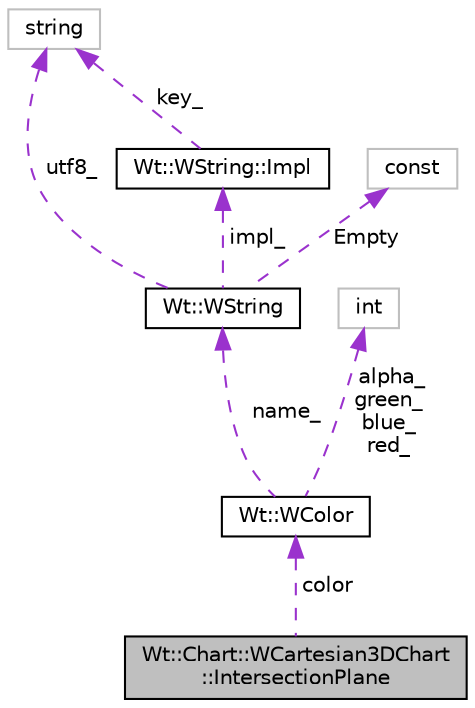 digraph "Wt::Chart::WCartesian3DChart::IntersectionPlane"
{
 // LATEX_PDF_SIZE
  edge [fontname="Helvetica",fontsize="10",labelfontname="Helvetica",labelfontsize="10"];
  node [fontname="Helvetica",fontsize="10",shape=record];
  Node1 [label="Wt::Chart::WCartesian3DChart\l::IntersectionPlane",height=0.2,width=0.4,color="black", fillcolor="grey75", style="filled", fontcolor="black",tooltip="An invisible intersection plane."];
  Node2 -> Node1 [dir="back",color="darkorchid3",fontsize="10",style="dashed",label=" color" ];
  Node2 [label="Wt::WColor",height=0.2,width=0.4,color="black", fillcolor="white", style="filled",URL="$classWt_1_1WColor.html",tooltip="A value class that defines a color."];
  Node3 -> Node2 [dir="back",color="darkorchid3",fontsize="10",style="dashed",label=" name_" ];
  Node3 [label="Wt::WString",height=0.2,width=0.4,color="black", fillcolor="white", style="filled",URL="$classWt_1_1WString.html",tooltip="A value class which describes a locale-aware unicode string."];
  Node4 -> Node3 [dir="back",color="darkorchid3",fontsize="10",style="dashed",label=" impl_" ];
  Node4 [label="Wt::WString::Impl",height=0.2,width=0.4,color="black", fillcolor="white", style="filled",URL="$structWt_1_1WString_1_1Impl.html",tooltip=" "];
  Node5 -> Node4 [dir="back",color="darkorchid3",fontsize="10",style="dashed",label=" key_" ];
  Node5 [label="string",height=0.2,width=0.4,color="grey75", fillcolor="white", style="filled",tooltip=" "];
  Node5 -> Node3 [dir="back",color="darkorchid3",fontsize="10",style="dashed",label=" utf8_" ];
  Node6 -> Node3 [dir="back",color="darkorchid3",fontsize="10",style="dashed",label=" Empty" ];
  Node6 [label="const",height=0.2,width=0.4,color="grey75", fillcolor="white", style="filled",tooltip=" "];
  Node7 -> Node2 [dir="back",color="darkorchid3",fontsize="10",style="dashed",label=" alpha_\ngreen_\nblue_\nred_" ];
  Node7 [label="int",height=0.2,width=0.4,color="grey75", fillcolor="white", style="filled",tooltip=" "];
}
